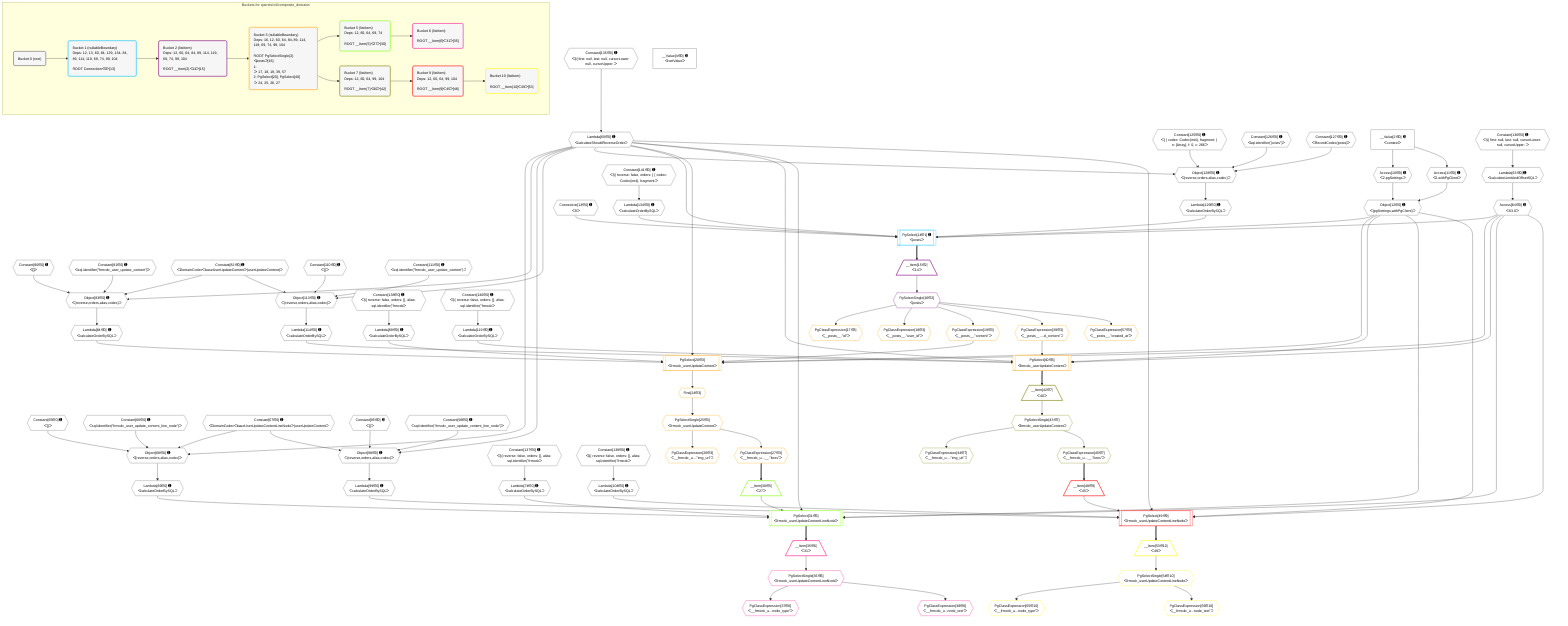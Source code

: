 %%{init: {'themeVariables': { 'fontSize': '12px'}}}%%
graph TD
    classDef path fill:#eee,stroke:#000,color:#000
    classDef plan fill:#fff,stroke-width:1px,color:#000
    classDef itemplan fill:#fff,stroke-width:2px,color:#000
    classDef unbatchedplan fill:#dff,stroke-width:1px,color:#000
    classDef sideeffectplan fill:#fcc,stroke-width:2px,color:#000
    classDef bucket fill:#f6f6f6,color:#000,stroke-width:2px,text-align:left


    %% plan dependencies
    Object68{{"Object[68∈0] ➊<br />ᐸ{reverse,orders,alias,codec}ᐳ"}}:::plan
    Lambda60{{"Lambda[60∈0] ➊<br />ᐸcalculateShouldReverseOrderᐳ"}}:::plan
    Constant65{{"Constant[65∈0] ➊<br />ᐸ[]ᐳ"}}:::plan
    Constant66{{"Constant[66∈0] ➊<br />ᐸsql.identifier(”frmcdc_user_update_content_line_node”)ᐳ"}}:::plan
    Constant67{{"Constant[67∈0] ➊<br />ᐸDomainCodecᐸbaseUserUpdateContentLineNodeᐳ(userUpdateContentᐳ"}}:::plan
    Lambda60 & Constant65 & Constant66 & Constant67 --> Object68
    Object83{{"Object[83∈0] ➊<br />ᐸ{reverse,orders,alias,codec}ᐳ"}}:::plan
    Constant80{{"Constant[80∈0] ➊<br />ᐸ[]ᐳ"}}:::plan
    Constant81{{"Constant[81∈0] ➊<br />ᐸsql.identifier(”frmcdc_user_update_content”)ᐳ"}}:::plan
    Constant82{{"Constant[82∈0] ➊<br />ᐸDomainCodecᐸbaseUserUpdateContentᐳ(userUpdateContent)ᐳ"}}:::plan
    Lambda60 & Constant80 & Constant81 & Constant82 --> Object83
    Object98{{"Object[98∈0] ➊<br />ᐸ{reverse,orders,alias,codec}ᐳ"}}:::plan
    Constant95{{"Constant[95∈0] ➊<br />ᐸ[]ᐳ"}}:::plan
    Constant96{{"Constant[96∈0] ➊<br />ᐸsql.identifier(”frmcdc_user_update_content_line_node”)ᐳ"}}:::plan
    Lambda60 & Constant95 & Constant96 & Constant67 --> Object98
    Object113{{"Object[113∈0] ➊<br />ᐸ{reverse,orders,alias,codec}ᐳ"}}:::plan
    Constant110{{"Constant[110∈0] ➊<br />ᐸ[]ᐳ"}}:::plan
    Constant111{{"Constant[111∈0] ➊<br />ᐸsql.identifier(”frmcdc_user_update_content”)ᐳ"}}:::plan
    Lambda60 & Constant110 & Constant111 & Constant82 --> Object113
    Object128{{"Object[128∈0] ➊<br />ᐸ{reverse,orders,alias,codec}ᐳ"}}:::plan
    Constant125{{"Constant[125∈0] ➊<br />ᐸ[ { codec: Codec(int4), fragment: { n: [Array], f: 0, c: 266ᐳ"}}:::plan
    Constant126{{"Constant[126∈0] ➊<br />ᐸsql.identifier(”posts”)ᐳ"}}:::plan
    Constant127{{"Constant[127∈0] ➊<br />ᐸRecordCodec(posts)ᐳ"}}:::plan
    Lambda60 & Constant125 & Constant126 & Constant127 --> Object128
    Object12{{"Object[12∈0] ➊<br />ᐸ{pgSettings,withPgClient}ᐳ"}}:::plan
    Access10{{"Access[10∈0] ➊<br />ᐸ2.pgSettingsᐳ"}}:::plan
    Access11{{"Access[11∈0] ➊<br />ᐸ2.withPgClientᐳ"}}:::plan
    Access10 & Access11 --> Object12
    __Value2["__Value[2∈0] ➊<br />ᐸcontextᐳ"]:::plan
    __Value2 --> Access10
    __Value2 --> Access11
    Constant135{{"Constant[135∈0] ➊<br />ᐸ§{ first: null, last: null, cursorLower: null, cursorUpper: ᐳ"}}:::plan
    Constant135 --> Lambda60
    Lambda63{{"Lambda[63∈0] ➊<br />ᐸcalculateLimitAndOffsetSQLᐳ"}}:::plan
    Constant136{{"Constant[136∈0] ➊<br />ᐸ§{ first: null, last: null, cursorLower: null, cursorUpper: ᐳ"}}:::plan
    Constant136 --> Lambda63
    Access64{{"Access[64∈0] ➊<br />ᐸ63.0ᐳ"}}:::plan
    Lambda63 --> Access64
    Lambda69{{"Lambda[69∈0] ➊<br />ᐸcalculateOrderBySQLᐳ"}}:::plan
    Object68 --> Lambda69
    Lambda74{{"Lambda[74∈0] ➊<br />ᐸcalculateOrderBySQLᐳ"}}:::plan
    Constant137{{"Constant[137∈0] ➊<br />ᐸ§{ reverse: false, orders: [], alias: sql.identifier(”frmcdcᐳ"}}:::plan
    Constant137 --> Lambda74
    Lambda84{{"Lambda[84∈0] ➊<br />ᐸcalculateOrderBySQLᐳ"}}:::plan
    Object83 --> Lambda84
    Lambda89{{"Lambda[89∈0] ➊<br />ᐸcalculateOrderBySQLᐳ"}}:::plan
    Constant138{{"Constant[138∈0] ➊<br />ᐸ§{ reverse: false, orders: [], alias: sql.identifier(”frmcdcᐳ"}}:::plan
    Constant138 --> Lambda89
    Lambda99{{"Lambda[99∈0] ➊<br />ᐸcalculateOrderBySQLᐳ"}}:::plan
    Object98 --> Lambda99
    Lambda104{{"Lambda[104∈0] ➊<br />ᐸcalculateOrderBySQLᐳ"}}:::plan
    Constant139{{"Constant[139∈0] ➊<br />ᐸ§{ reverse: false, orders: [], alias: sql.identifier(”frmcdcᐳ"}}:::plan
    Constant139 --> Lambda104
    Lambda114{{"Lambda[114∈0] ➊<br />ᐸcalculateOrderBySQLᐳ"}}:::plan
    Object113 --> Lambda114
    Lambda119{{"Lambda[119∈0] ➊<br />ᐸcalculateOrderBySQLᐳ"}}:::plan
    Constant140{{"Constant[140∈0] ➊<br />ᐸ§{ reverse: false, orders: [], alias: sql.identifier(”frmcdcᐳ"}}:::plan
    Constant140 --> Lambda119
    Lambda129{{"Lambda[129∈0] ➊<br />ᐸcalculateOrderBySQLᐳ"}}:::plan
    Object128 --> Lambda129
    Lambda134{{"Lambda[134∈0] ➊<br />ᐸcalculateOrderBySQLᐳ"}}:::plan
    Constant141{{"Constant[141∈0] ➊<br />ᐸ§{ reverse: false, orders: [ { codec: Codec(int4), fragment:ᐳ"}}:::plan
    Constant141 --> Lambda134
    __Value4["__Value[4∈0] ➊<br />ᐸrootValueᐳ"]:::plan
    Connection13{{"Connection[13∈0] ➊<br />ᐸ9ᐳ"}}:::plan
    PgSelect14[["PgSelect[14∈1] ➊<br />ᐸpostsᐳ"]]:::plan
    Object12 & Connection13 & Lambda60 & Access64 & Lambda129 & Lambda134 --> PgSelect14
    __Item15[/"__Item[15∈2]<br />ᐸ14ᐳ"\]:::itemplan
    PgSelect14 ==> __Item15
    PgSelectSingle16{{"PgSelectSingle[16∈2]<br />ᐸpostsᐳ"}}:::plan
    __Item15 --> PgSelectSingle16
    PgSelect20[["PgSelect[20∈3]<br />ᐸfrmcdc_userUpdateContentᐳ"]]:::plan
    PgClassExpression19{{"PgClassExpression[19∈3]<br />ᐸ__posts__.”content”ᐳ"}}:::plan
    Object12 & PgClassExpression19 & Lambda60 & Access64 & Lambda84 & Lambda89 --> PgSelect20
    PgSelect40[["PgSelect[40∈3]<br />ᐸfrmcdc_userUpdateContentᐳ"]]:::plan
    PgClassExpression39{{"PgClassExpression[39∈3]<br />ᐸ__posts__....d_content”ᐳ"}}:::plan
    Object12 & PgClassExpression39 & Lambda60 & Access64 & Lambda114 & Lambda119 --> PgSelect40
    PgClassExpression17{{"PgClassExpression[17∈3]<br />ᐸ__posts__.”id”ᐳ"}}:::plan
    PgSelectSingle16 --> PgClassExpression17
    PgClassExpression18{{"PgClassExpression[18∈3]<br />ᐸ__posts__.”user_id”ᐳ"}}:::plan
    PgSelectSingle16 --> PgClassExpression18
    PgSelectSingle16 --> PgClassExpression19
    First24{{"First[24∈3]"}}:::plan
    PgSelect20 --> First24
    PgSelectSingle25{{"PgSelectSingle[25∈3]<br />ᐸfrmcdc_userUpdateContentᐳ"}}:::plan
    First24 --> PgSelectSingle25
    PgClassExpression26{{"PgClassExpression[26∈3]<br />ᐸ__frmcdc_u....”img_url”ᐳ"}}:::plan
    PgSelectSingle25 --> PgClassExpression26
    PgClassExpression27{{"PgClassExpression[27∈3]<br />ᐸ__frmcdc_u...__.”lines”ᐳ"}}:::plan
    PgSelectSingle25 --> PgClassExpression27
    PgSelectSingle16 --> PgClassExpression39
    PgClassExpression57{{"PgClassExpression[57∈3]<br />ᐸ__posts__.”created_at”ᐳ"}}:::plan
    PgSelectSingle16 --> PgClassExpression57
    PgSelect31[["PgSelect[31∈5]<br />ᐸfrmcdc_userUpdateContentLineNodeᐳ"]]:::plan
    __Item30[/"__Item[30∈5]<br />ᐸ27ᐳ"\]:::itemplan
    Object12 & __Item30 & Lambda60 & Access64 & Lambda69 & Lambda74 --> PgSelect31
    PgClassExpression27 ==> __Item30
    __Item35[/"__Item[35∈6]<br />ᐸ31ᐳ"\]:::itemplan
    PgSelect31 ==> __Item35
    PgSelectSingle36{{"PgSelectSingle[36∈6]<br />ᐸfrmcdc_userUpdateContentLineNodeᐳ"}}:::plan
    __Item35 --> PgSelectSingle36
    PgClassExpression37{{"PgClassExpression[37∈6]<br />ᐸ__frmcdc_u...node_type”ᐳ"}}:::plan
    PgSelectSingle36 --> PgClassExpression37
    PgClassExpression38{{"PgClassExpression[38∈6]<br />ᐸ__frmcdc_u...node_text”ᐳ"}}:::plan
    PgSelectSingle36 --> PgClassExpression38
    __Item42[/"__Item[42∈7]<br />ᐸ40ᐳ"\]:::itemplan
    PgSelect40 ==> __Item42
    PgSelectSingle43{{"PgSelectSingle[43∈7]<br />ᐸfrmcdc_userUpdateContentᐳ"}}:::plan
    __Item42 --> PgSelectSingle43
    PgClassExpression44{{"PgClassExpression[44∈7]<br />ᐸ__frmcdc_u....”img_url”ᐳ"}}:::plan
    PgSelectSingle43 --> PgClassExpression44
    PgClassExpression45{{"PgClassExpression[45∈7]<br />ᐸ__frmcdc_u...__.”lines”ᐳ"}}:::plan
    PgSelectSingle43 --> PgClassExpression45
    PgSelect49[["PgSelect[49∈9]<br />ᐸfrmcdc_userUpdateContentLineNodeᐳ"]]:::plan
    __Item48[/"__Item[48∈9]<br />ᐸ45ᐳ"\]:::itemplan
    Object12 & __Item48 & Lambda60 & Access64 & Lambda99 & Lambda104 --> PgSelect49
    PgClassExpression45 ==> __Item48
    __Item53[/"__Item[53∈10]<br />ᐸ49ᐳ"\]:::itemplan
    PgSelect49 ==> __Item53
    PgSelectSingle54{{"PgSelectSingle[54∈10]<br />ᐸfrmcdc_userUpdateContentLineNodeᐳ"}}:::plan
    __Item53 --> PgSelectSingle54
    PgClassExpression55{{"PgClassExpression[55∈10]<br />ᐸ__frmcdc_u...node_type”ᐳ"}}:::plan
    PgSelectSingle54 --> PgClassExpression55
    PgClassExpression56{{"PgClassExpression[56∈10]<br />ᐸ__frmcdc_u...node_text”ᐳ"}}:::plan
    PgSelectSingle54 --> PgClassExpression56

    %% define steps

    subgraph "Buckets for queries/v4/composite_domains"
    Bucket0("Bucket 0 (root)"):::bucket
    classDef bucket0 stroke:#696969
    class Bucket0,__Value2,__Value4,Access10,Access11,Object12,Connection13,Lambda60,Lambda63,Access64,Constant65,Constant66,Constant67,Object68,Lambda69,Lambda74,Constant80,Constant81,Constant82,Object83,Lambda84,Lambda89,Constant95,Constant96,Object98,Lambda99,Lambda104,Constant110,Constant111,Object113,Lambda114,Lambda119,Constant125,Constant126,Constant127,Object128,Lambda129,Lambda134,Constant135,Constant136,Constant137,Constant138,Constant139,Constant140,Constant141 bucket0
    Bucket1("Bucket 1 (nullableBoundary)<br />Deps: 12, 13, 60, 64, 129, 134, 84, 89, 114, 119, 69, 74, 99, 104<br /><br />ROOT Connectionᐸ9ᐳ[13]"):::bucket
    classDef bucket1 stroke:#00bfff
    class Bucket1,PgSelect14 bucket1
    Bucket2("Bucket 2 (listItem)<br />Deps: 12, 60, 64, 84, 89, 114, 119, 69, 74, 99, 104<br /><br />ROOT __Item{2}ᐸ14ᐳ[15]"):::bucket
    classDef bucket2 stroke:#7f007f
    class Bucket2,__Item15,PgSelectSingle16 bucket2
    Bucket3("Bucket 3 (nullableBoundary)<br />Deps: 16, 12, 60, 64, 84, 89, 114, 119, 69, 74, 99, 104<br /><br />ROOT PgSelectSingle{2}ᐸpostsᐳ[16]<br />1: <br />ᐳ: 17, 18, 19, 39, 57<br />2: PgSelect[20], PgSelect[40]<br />ᐳ: 24, 25, 26, 27"):::bucket
    classDef bucket3 stroke:#ffa500
    class Bucket3,PgClassExpression17,PgClassExpression18,PgClassExpression19,PgSelect20,First24,PgSelectSingle25,PgClassExpression26,PgClassExpression27,PgClassExpression39,PgSelect40,PgClassExpression57 bucket3
    Bucket5("Bucket 5 (listItem)<br />Deps: 12, 60, 64, 69, 74<br /><br />ROOT __Item{5}ᐸ27ᐳ[30]"):::bucket
    classDef bucket5 stroke:#7fff00
    class Bucket5,__Item30,PgSelect31 bucket5
    Bucket6("Bucket 6 (listItem)<br /><br />ROOT __Item{6}ᐸ31ᐳ[35]"):::bucket
    classDef bucket6 stroke:#ff1493
    class Bucket6,__Item35,PgSelectSingle36,PgClassExpression37,PgClassExpression38 bucket6
    Bucket7("Bucket 7 (listItem)<br />Deps: 12, 60, 64, 99, 104<br /><br />ROOT __Item{7}ᐸ40ᐳ[42]"):::bucket
    classDef bucket7 stroke:#808000
    class Bucket7,__Item42,PgSelectSingle43,PgClassExpression44,PgClassExpression45 bucket7
    Bucket9("Bucket 9 (listItem)<br />Deps: 12, 60, 64, 99, 104<br /><br />ROOT __Item{9}ᐸ45ᐳ[48]"):::bucket
    classDef bucket9 stroke:#ff0000
    class Bucket9,__Item48,PgSelect49 bucket9
    Bucket10("Bucket 10 (listItem)<br /><br />ROOT __Item{10}ᐸ49ᐳ[53]"):::bucket
    classDef bucket10 stroke:#ffff00
    class Bucket10,__Item53,PgSelectSingle54,PgClassExpression55,PgClassExpression56 bucket10
    Bucket0 --> Bucket1
    Bucket1 --> Bucket2
    Bucket2 --> Bucket3
    Bucket3 --> Bucket5 & Bucket7
    Bucket5 --> Bucket6
    Bucket7 --> Bucket9
    Bucket9 --> Bucket10
    end